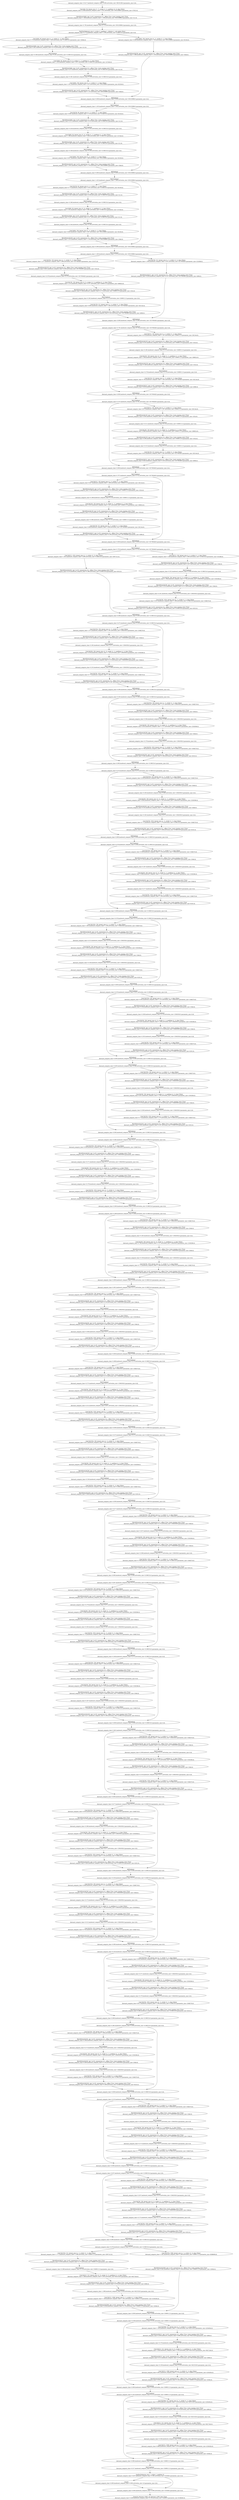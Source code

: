 digraph {
	node313 [label="BatchNorm2d(512, eps=1e-05, momentum=0.1, affine=True, track_running_stats=True)
[forward_compute_time=0.393,backward_compute_time=0.175,activation_size=25690112.0,parameter_size=4096.0]"]
	node312 [label="Conv2d(1024, 512, kernel_size=(1, 1), stride=(1, 1), bias=False)
[forward_compute_time=1.717,backward_compute_time=2.566,activation_size=25690112.0,parameter_size=2097152.0]"]
	node258 [label="Conv2d(256, 1024, kernel_size=(1, 1), stride=(1, 1), bias=False)
[forward_compute_time=0.782,backward_compute_time=1.316,activation_size=51380224.0,parameter_size=1048576.0]"]
	node259 [label="BatchNorm2d(1024, eps=1e-05, momentum=0.1, affine=True, track_running_stats=True)
[forward_compute_time=0.483,backward_compute_time=0.288,activation_size=51380224.0,parameter_size=8192.0]"]
	node317 [label="ReLU(inplace)
[forward_compute_time=1.098,backward_compute_time=0.054,activation_size=6422528.0,parameter_size=0.0]"]
	node316 [label="BatchNorm2d(512, eps=1e-05, momentum=0.1, affine=True, track_running_stats=True)
[forward_compute_time=1.156,backward_compute_time=0.078,activation_size=6422528.0,parameter_size=4096.0]"]
	node315 [label="Conv2d(512, 512, kernel_size=(3, 3), stride=(2, 2), padding=(1, 1), bias=False)
[forward_compute_time=2.586,backward_compute_time=3.263,activation_size=6422528.0,parameter_size=9437184.0]"]
	node314 [label="ReLU(inplace)
[forward_compute_time=0.288,backward_compute_time=0.116,activation_size=25690112.0,parameter_size=0.0]"]
	node252 [label="Conv2d(1024, 256, kernel_size=(1, 1), stride=(1, 1), bias=False)
[forward_compute_time=0.934,backward_compute_time=1.265,activation_size=12845056.0,parameter_size=1048576.0]"]
	node253 [label="BatchNorm2d(256, eps=1e-05, momentum=0.1, affine=True, track_running_stats=True)
[forward_compute_time=0.376,backward_compute_time=0.111,activation_size=12845056.0,parameter_size=2048.0]"]
	node250 [label="Add(inplace)
[forward_compute_time=0.000,backward_compute_time=0.000,activation_size=51380224.0,parameter_size=0.0]"]
	node318 [label="Conv2d(512, 2048, kernel_size=(1, 1), stride=(1, 1), bias=False)
[forward_compute_time=1.140,backward_compute_time=1.341,activation_size=25690112.0,parameter_size=4194304.0]"]
	node256 [label="BatchNorm2d(256, eps=1e-05, momentum=0.1, affine=True, track_running_stats=True)
[forward_compute_time=0.342,backward_compute_time=0.115,activation_size=12845056.0,parameter_size=2048.0]"]
	node257 [label="ReLU(inplace)
[forward_compute_time=0.276,backward_compute_time=0.077,activation_size=12845056.0,parameter_size=0.0]"]
	node254 [label="ReLU(inplace)
[forward_compute_time=0.266,backward_compute_time=0.078,activation_size=12845056.0,parameter_size=0.0]"]
	node255 [label="Conv2d(256, 256, kernel_size=(3, 3), stride=(1, 1), padding=(1, 1), bias=False)
[forward_compute_time=0.796,backward_compute_time=1.124,activation_size=12845056.0,parameter_size=2359296.0]"]
	node268 [label="Conv2d(256, 1024, kernel_size=(1, 1), stride=(1, 1), bias=False)
[forward_compute_time=0.792,backward_compute_time=1.273,activation_size=51380224.0,parameter_size=1048576.0]"]
	node229 [label="BatchNorm2d(1024, eps=1e-05, momentum=0.1, affine=True, track_running_stats=True)
[forward_compute_time=0.492,backward_compute_time=0.286,activation_size=51380224.0,parameter_size=8192.0]"]
	node228 [label="Conv2d(256, 1024, kernel_size=(1, 1), stride=(1, 1), bias=False)
[forward_compute_time=0.773,backward_compute_time=1.283,activation_size=51380224.0,parameter_size=1048576.0]"]
	node227 [label="ReLU(inplace)
[forward_compute_time=0.263,backward_compute_time=0.161,activation_size=12845056.0,parameter_size=0.0]"]
	node226 [label="BatchNorm2d(256, eps=1e-05, momentum=0.1, affine=True, track_running_stats=True)
[forward_compute_time=0.354,backward_compute_time=0.129,activation_size=12845056.0,parameter_size=2048.0]"]
	node225 [label="Conv2d(256, 256, kernel_size=(3, 3), stride=(1, 1), padding=(1, 1), bias=False)
[forward_compute_time=0.846,backward_compute_time=1.180,activation_size=12845056.0,parameter_size=2359296.0]"]
	node224 [label="ReLU(inplace)
[forward_compute_time=0.279,backward_compute_time=0.071,activation_size=12845056.0,parameter_size=0.0]"]
	node223 [label="BatchNorm2d(256, eps=1e-05, momentum=0.1, affine=True, track_running_stats=True)
[forward_compute_time=0.401,backward_compute_time=0.116,activation_size=12845056.0,parameter_size=2048.0]"]
	node311 [label="ReLU(inplace)
[forward_compute_time=0.476,backward_compute_time=0.372,activation_size=51380224.0,parameter_size=0.0]"]
	node221 [label="ReLU(inplace)
[forward_compute_time=0.487,backward_compute_time=0.373,activation_size=51380224.0,parameter_size=0.0]"]
	node220 [label="Add(inplace)
[forward_compute_time=0.000,backward_compute_time=0.000,activation_size=51380224.0,parameter_size=0.0]"]
	node9 [label="Conv2d(64, 64, kernel_size=(3, 3), stride=(1, 1), padding=(1, 1), bias=False)
[forward_compute_time=1.503,backward_compute_time=2.637,activation_size=51380224.0,parameter_size=147456.0]"]
	node8 [label="ReLU(inplace)
[forward_compute_time=0.349,backward_compute_time=0.201,activation_size=51380224.0,parameter_size=0.0]"]
	node310 [label="Add(inplace)
[forward_compute_time=0.000,backward_compute_time=0.000,activation_size=51380224.0,parameter_size=0.0]"]
	node1 [label="Input
[forward_compute_time=10.417,backward_compute_time=0.000,activation_size=38535168.0,parameter_size=0.0]"]
	node3 [label="BatchNorm2d(64, eps=1e-05, momentum=0.1, affine=True, track_running_stats=True)
[forward_compute_time=1.189,backward_compute_time=1.189,activation_size=205520896.0,parameter_size=512.0]"]
	node2 [label="Conv2d(3, 64, kernel_size=(7, 7), stride=(2, 2), padding=(3, 3), bias=False)
[forward_compute_time=6.396,backward_compute_time=2.341,activation_size=205520896.0,parameter_size=37632.0]"]
	node5 [label="MaxPool2d(kernel_size=3, stride=2, padding=1, dilation=1, ceil_mode=False)
[forward_compute_time=0.775,backward_compute_time=1.258,activation_size=51380224.0,parameter_size=0.0]"]
	node4 [label="ReLU(inplace)
[forward_compute_time=0.795,backward_compute_time=0.710,activation_size=205520896.0,parameter_size=0.0]"]
	node7 [label="BatchNorm2d(64, eps=1e-05, momentum=0.1, affine=True, track_running_stats=True)
[forward_compute_time=0.461,backward_compute_time=0.374,activation_size=51380224.0,parameter_size=512.0]"]
	node6 [label="Conv2d(64, 64, kernel_size=(1, 1), stride=(1, 1), bias=False)
[forward_compute_time=0.755,backward_compute_time=1.065,activation_size=51380224.0,parameter_size=16384.0]"]
	node319 [label="BatchNorm2d(2048, eps=1e-05, momentum=0.1, affine=True, track_running_stats=True)
[forward_compute_time=0.438,backward_compute_time=0.176,activation_size=25690112.0,parameter_size=16384.0]"]
	node99 [label="BatchNorm2d(1024, eps=1e-05, momentum=0.1, affine=True, track_running_stats=True)
[forward_compute_time=0.484,backward_compute_time=0.287,activation_size=51380224.0,parameter_size=8192.0]"]
	node98 [label="Conv2d(256, 1024, kernel_size=(1, 1), stride=(1, 1), bias=False)
[forward_compute_time=0.773,backward_compute_time=1.280,activation_size=51380224.0,parameter_size=1048576.0]"]
	node251 [label="ReLU(inplace)
[forward_compute_time=0.477,backward_compute_time=0.375,activation_size=51380224.0,parameter_size=0.0]"]
	node91 [label="ReLU(inplace)
[forward_compute_time=0.475,backward_compute_time=0.359,activation_size=51380224.0,parameter_size=0.0]"]
	node90 [label="Add(inplace)
[forward_compute_time=0.000,backward_compute_time=0.000,activation_size=51380224.0,parameter_size=0.0]"]
	node93 [label="BatchNorm2d(256, eps=1e-05, momentum=0.1, affine=True, track_running_stats=True)
[forward_compute_time=0.322,backward_compute_time=0.160,activation_size=12845056.0,parameter_size=2048.0]"]
	node92 [label="Conv2d(1024, 256, kernel_size=(1, 1), stride=(1, 1), bias=False)
[forward_compute_time=1.072,backward_compute_time=1.201,activation_size=12845056.0,parameter_size=1048576.0]"]
	node95 [label="Conv2d(256, 256, kernel_size=(3, 3), stride=(1, 1), padding=(1, 1), bias=False)
[forward_compute_time=0.918,backward_compute_time=1.128,activation_size=12845056.0,parameter_size=2359296.0]"]
	node94 [label="ReLU(inplace)
[forward_compute_time=0.265,backward_compute_time=0.071,activation_size=12845056.0,parameter_size=0.0]"]
	node97 [label="ReLU(inplace)
[forward_compute_time=0.255,backward_compute_time=0.068,activation_size=12845056.0,parameter_size=0.0]"]
	node96 [label="BatchNorm2d(256, eps=1e-05, momentum=0.1, affine=True, track_running_stats=True)
[forward_compute_time=0.319,backward_compute_time=0.113,activation_size=12845056.0,parameter_size=2048.0]"]
	node139 [label="BatchNorm2d(1024, eps=1e-05, momentum=0.1, affine=True, track_running_stats=True)
[forward_compute_time=0.475,backward_compute_time=0.289,activation_size=51380224.0,parameter_size=8192.0]"]
	node138 [label="Conv2d(256, 1024, kernel_size=(1, 1), stride=(1, 1), bias=False)
[forward_compute_time=0.770,backward_compute_time=1.310,activation_size=51380224.0,parameter_size=1048576.0]"]
	node133 [label="BatchNorm2d(256, eps=1e-05, momentum=0.1, affine=True, track_running_stats=True)
[forward_compute_time=0.375,backward_compute_time=0.174,activation_size=12845056.0,parameter_size=2048.0]"]
	node132 [label="Conv2d(1024, 256, kernel_size=(1, 1), stride=(1, 1), bias=False)
[forward_compute_time=1.002,backward_compute_time=1.204,activation_size=12845056.0,parameter_size=1048576.0]"]
	node131 [label="ReLU(inplace)
[forward_compute_time=0.478,backward_compute_time=0.374,activation_size=51380224.0,parameter_size=0.0]"]
	node130 [label="Add(inplace)
[forward_compute_time=0.000,backward_compute_time=0.000,activation_size=51380224.0,parameter_size=0.0]"]
	node137 [label="ReLU(inplace)
[forward_compute_time=0.256,backward_compute_time=0.072,activation_size=12845056.0,parameter_size=0.0]"]
	node136 [label="BatchNorm2d(256, eps=1e-05, momentum=0.1, affine=True, track_running_stats=True)
[forward_compute_time=0.321,backward_compute_time=0.121,activation_size=12845056.0,parameter_size=2048.0]"]
	node135 [label="Conv2d(256, 256, kernel_size=(3, 3), stride=(1, 1), padding=(1, 1), bias=False)
[forward_compute_time=0.835,backward_compute_time=1.134,activation_size=12845056.0,parameter_size=2359296.0]"]
	node134 [label="ReLU(inplace)
[forward_compute_time=0.315,backward_compute_time=0.076,activation_size=12845056.0,parameter_size=0.0]"]
	node263 [label="BatchNorm2d(256, eps=1e-05, momentum=0.1, affine=True, track_running_stats=True)
[forward_compute_time=0.344,backward_compute_time=0.175,activation_size=12845056.0,parameter_size=2048.0]"]
	node262 [label="Conv2d(1024, 256, kernel_size=(1, 1), stride=(1, 1), bias=False)
[forward_compute_time=0.949,backward_compute_time=1.217,activation_size=12845056.0,parameter_size=1048576.0]"]
	node188 [label="Conv2d(256, 1024, kernel_size=(1, 1), stride=(1, 1), bias=False)
[forward_compute_time=0.804,backward_compute_time=1.274,activation_size=51380224.0,parameter_size=1048576.0]"]
	node260 [label="Add(inplace)
[forward_compute_time=0.000,backward_compute_time=0.000,activation_size=51380224.0,parameter_size=0.0]"]
	node267 [label="ReLU(inplace)
[forward_compute_time=0.312,backward_compute_time=0.072,activation_size=12845056.0,parameter_size=0.0]"]
	node266 [label="BatchNorm2d(256, eps=1e-05, momentum=0.1, affine=True, track_running_stats=True)
[forward_compute_time=0.335,backward_compute_time=0.127,activation_size=12845056.0,parameter_size=2048.0]"]
	node265 [label="Conv2d(256, 256, kernel_size=(3, 3), stride=(1, 1), padding=(1, 1), bias=False)
[forward_compute_time=0.801,backward_compute_time=1.136,activation_size=12845056.0,parameter_size=2359296.0]"]
	node264 [label="ReLU(inplace)
[forward_compute_time=0.275,backward_compute_time=0.118,activation_size=12845056.0,parameter_size=0.0]"]
	node182 [label="Conv2d(1024, 256, kernel_size=(1, 1), stride=(1, 1), bias=False)
[forward_compute_time=0.982,backward_compute_time=1.206,activation_size=12845056.0,parameter_size=1048576.0]"]
	node183 [label="BatchNorm2d(256, eps=1e-05, momentum=0.1, affine=True, track_running_stats=True)
[forward_compute_time=0.389,backward_compute_time=0.120,activation_size=12845056.0,parameter_size=2048.0]"]
	node180 [label="Add(inplace)
[forward_compute_time=0.000,backward_compute_time=0.000,activation_size=51380224.0,parameter_size=0.0]"]
	node181 [label="ReLU(inplace)
[forward_compute_time=0.491,backward_compute_time=0.371,activation_size=51380224.0,parameter_size=0.0]"]
	node186 [label="BatchNorm2d(256, eps=1e-05, momentum=0.1, affine=True, track_running_stats=True)
[forward_compute_time=0.368,backward_compute_time=0.166,activation_size=12845056.0,parameter_size=2048.0]"]
	node187 [label="ReLU(inplace)
[forward_compute_time=0.266,backward_compute_time=0.071,activation_size=12845056.0,parameter_size=0.0]"]
	node184 [label="ReLU(inplace)
[forward_compute_time=0.266,backward_compute_time=0.074,activation_size=12845056.0,parameter_size=0.0]"]
	node185 [label="Conv2d(256, 256, kernel_size=(3, 3), stride=(1, 1), padding=(1, 1), bias=False)
[forward_compute_time=0.813,backward_compute_time=1.130,activation_size=12845056.0,parameter_size=2359296.0]"]
	node344 [label="AvgPool2d(kernel_size=7, stride=1, padding=0)
[forward_compute_time=0.407,backward_compute_time=0.383,activation_size=524288.0,parameter_size=0.0]"]
	node345 [label="Size(0)
[forward_compute_time=0.000,backward_compute_time=0.000,activation_size=4.0,parameter_size=0.0]"]
	node346 [label="View(-1)
[forward_compute_time=0.000,backward_compute_time=0.000,activation_size=524288.0,parameter_size=0.0]"]
	node347 [label="Linear(in_features=2048, out_features=1000, bias=True)
[forward_compute_time=0.406,backward_compute_time=0.126,activation_size=256000.0,parameter_size=8196000.0]"]
	node340 [label="Conv2d(512, 2048, kernel_size=(1, 1), stride=(1, 1), bias=False)
[forward_compute_time=0.888,backward_compute_time=1.670,activation_size=25690112.0,parameter_size=4194304.0]"]
	node341 [label="BatchNorm2d(2048, eps=1e-05, momentum=0.1, affine=True, track_running_stats=True)
[forward_compute_time=0.362,backward_compute_time=0.177,activation_size=25690112.0,parameter_size=16384.0]"]
	node342 [label="Add(inplace)
[forward_compute_time=0.000,backward_compute_time=0.000,activation_size=25690112.0,parameter_size=0.0]"]
	node343 [label="ReLU(inplace)
[forward_compute_time=0.317,backward_compute_time=0.122,activation_size=25690112.0,parameter_size=0.0]"]
	node59 [label="ReLU(inplace)
[forward_compute_time=0.797,backward_compute_time=0.781,activation_size=102760448.0,parameter_size=0.0]"]
	node58 [label="Add(inplace)
[forward_compute_time=0.000,backward_compute_time=0.000,activation_size=102760448.0,parameter_size=0.0]"]
	node55 [label="ReLU(inplace)
[forward_compute_time=0.278,backward_compute_time=0.114,activation_size=25690112.0,parameter_size=0.0]"]
	node54 [label="BatchNorm2d(128, eps=1e-05, momentum=0.1, affine=True, track_running_stats=True)
[forward_compute_time=0.349,backward_compute_time=0.175,activation_size=25690112.0,parameter_size=1024.0]"]
	node57 [label="BatchNorm2d(512, eps=1e-05, momentum=0.1, affine=True, track_running_stats=True)
[forward_compute_time=0.629,backward_compute_time=0.542,activation_size=102760448.0,parameter_size=4096.0]"]
	node56 [label="Conv2d(128, 512, kernel_size=(1, 1), stride=(1, 1), bias=False)
[forward_compute_time=0.783,backward_compute_time=1.442,activation_size=102760448.0,parameter_size=262144.0]"]
	node51 [label="BatchNorm2d(128, eps=1e-05, momentum=0.1, affine=True, track_running_stats=True)
[forward_compute_time=0.352,backward_compute_time=0.176,activation_size=25690112.0,parameter_size=1024.0]"]
	node50 [label="Conv2d(512, 128, kernel_size=(1, 1), stride=(1, 1), bias=False)
[forward_compute_time=0.978,backward_compute_time=1.297,activation_size=25690112.0,parameter_size=262144.0]"]
	node53 [label="Conv2d(128, 128, kernel_size=(3, 3), stride=(1, 1), padding=(1, 1), bias=False)
[forward_compute_time=1.004,backward_compute_time=1.189,activation_size=25690112.0,parameter_size=589824.0]"]
	node52 [label="ReLU(inplace)
[forward_compute_time=0.282,backward_compute_time=0.115,activation_size=25690112.0,parameter_size=0.0]"]
	node281 [label="ReLU(inplace)
[forward_compute_time=0.485,backward_compute_time=0.399,activation_size=51380224.0,parameter_size=0.0]"]
	node280 [label="Add(inplace)
[forward_compute_time=0.000,backward_compute_time=0.000,activation_size=51380224.0,parameter_size=0.0]"]
	node289 [label="BatchNorm2d(1024, eps=1e-05, momentum=0.1, affine=True, track_running_stats=True)
[forward_compute_time=0.483,backward_compute_time=0.309,activation_size=51380224.0,parameter_size=8192.0]"]
	node288 [label="Conv2d(256, 1024, kernel_size=(1, 1), stride=(1, 1), bias=False)
[forward_compute_time=0.780,backward_compute_time=1.309,activation_size=51380224.0,parameter_size=1048576.0]"]
	node164 [label="ReLU(inplace)
[forward_compute_time=0.271,backward_compute_time=0.117,activation_size=12845056.0,parameter_size=0.0]"]
	node165 [label="Conv2d(256, 256, kernel_size=(3, 3), stride=(1, 1), padding=(1, 1), bias=False)
[forward_compute_time=0.796,backward_compute_time=1.126,activation_size=12845056.0,parameter_size=2359296.0]"]
	node166 [label="BatchNorm2d(256, eps=1e-05, momentum=0.1, affine=True, track_running_stats=True)
[forward_compute_time=0.395,backward_compute_time=0.125,activation_size=12845056.0,parameter_size=2048.0]"]
	node167 [label="ReLU(inplace)
[forward_compute_time=0.278,backward_compute_time=0.071,activation_size=12845056.0,parameter_size=0.0]"]
	node160 [label="Add(inplace)
[forward_compute_time=0.000,backward_compute_time=0.000,activation_size=51380224.0,parameter_size=0.0]"]
	node161 [label="ReLU(inplace)
[forward_compute_time=0.484,backward_compute_time=0.417,activation_size=51380224.0,parameter_size=0.0]"]
	node162 [label="Conv2d(1024, 256, kernel_size=(1, 1), stride=(1, 1), bias=False)
[forward_compute_time=0.938,backward_compute_time=1.205,activation_size=12845056.0,parameter_size=1048576.0]"]
	node163 [label="BatchNorm2d(256, eps=1e-05, momentum=0.1, affine=True, track_running_stats=True)
[forward_compute_time=0.330,backward_compute_time=0.118,activation_size=12845056.0,parameter_size=2048.0]"]
	node168 [label="Conv2d(256, 1024, kernel_size=(1, 1), stride=(1, 1), bias=False)
[forward_compute_time=0.796,backward_compute_time=1.327,activation_size=51380224.0,parameter_size=1048576.0]"]
	node169 [label="BatchNorm2d(1024, eps=1e-05, momentum=0.1, affine=True, track_running_stats=True)
[forward_compute_time=0.496,backward_compute_time=0.295,activation_size=51380224.0,parameter_size=8192.0]"]
	node300 [label="Add(inplace)
[forward_compute_time=0.000,backward_compute_time=0.000,activation_size=51380224.0,parameter_size=0.0]"]
	node301 [label="ReLU(inplace)
[forward_compute_time=0.507,backward_compute_time=0.373,activation_size=51380224.0,parameter_size=0.0]"]
	node302 [label="Conv2d(1024, 256, kernel_size=(1, 1), stride=(1, 1), bias=False)
[forward_compute_time=0.964,backward_compute_time=1.380,activation_size=12845056.0,parameter_size=1048576.0]"]
	node303 [label="BatchNorm2d(256, eps=1e-05, momentum=0.1, affine=True, track_running_stats=True)
[forward_compute_time=0.392,backward_compute_time=0.112,activation_size=12845056.0,parameter_size=2048.0]"]
	node304 [label="ReLU(inplace)
[forward_compute_time=0.267,backward_compute_time=0.070,activation_size=12845056.0,parameter_size=0.0]"]
	node305 [label="Conv2d(256, 256, kernel_size=(3, 3), stride=(1, 1), padding=(1, 1), bias=False)
[forward_compute_time=1.789,backward_compute_time=1.407,activation_size=12845056.0,parameter_size=2359296.0]"]
	node306 [label="BatchNorm2d(256, eps=1e-05, momentum=0.1, affine=True, track_running_stats=True)
[forward_compute_time=0.321,backward_compute_time=0.118,activation_size=12845056.0,parameter_size=2048.0]"]
	node307 [label="ReLU(inplace)
[forward_compute_time=0.275,backward_compute_time=0.117,activation_size=12845056.0,parameter_size=0.0]"]
	node308 [label="Conv2d(256, 1024, kernel_size=(1, 1), stride=(1, 1), bias=False)
[forward_compute_time=1.831,backward_compute_time=1.500,activation_size=51380224.0,parameter_size=1048576.0]"]
	node309 [label="BatchNorm2d(1024, eps=1e-05, momentum=0.1, affine=True, track_running_stats=True)
[forward_compute_time=0.477,backward_compute_time=0.288,activation_size=51380224.0,parameter_size=8192.0]"]
	node212 [label="Conv2d(1024, 256, kernel_size=(1, 1), stride=(1, 1), bias=False)
[forward_compute_time=0.928,backward_compute_time=1.208,activation_size=12845056.0,parameter_size=1048576.0]"]
	node198 [label="Conv2d(256, 1024, kernel_size=(1, 1), stride=(1, 1), bias=False)
[forward_compute_time=0.776,backward_compute_time=1.275,activation_size=51380224.0,parameter_size=1048576.0]"]
	node11 [label="ReLU(inplace)
[forward_compute_time=0.381,backward_compute_time=0.199,activation_size=51380224.0,parameter_size=0.0]"]
	node10 [label="BatchNorm2d(64, eps=1e-05, momentum=0.1, affine=True, track_running_stats=True)
[forward_compute_time=0.473,backward_compute_time=0.316,activation_size=51380224.0,parameter_size=512.0]"]
	node13 [label="BatchNorm2d(256, eps=1e-05, momentum=0.1, affine=True, track_running_stats=True)
[forward_compute_time=1.022,backward_compute_time=1.122,activation_size=205520896.0,parameter_size=2048.0]"]
	node12 [label="Conv2d(64, 256, kernel_size=(1, 1), stride=(1, 1), bias=False)
[forward_compute_time=1.051,backward_compute_time=1.672,activation_size=205520896.0,parameter_size=65536.0]"]
	node15 [label="BatchNorm2d(256, eps=1e-05, momentum=0.1, affine=True, track_running_stats=True)
[forward_compute_time=1.096,backward_compute_time=1.130,activation_size=205520896.0,parameter_size=2048.0]"]
	node14 [label="Conv2d(64, 256, kernel_size=(1, 1), stride=(1, 1), bias=False)
[forward_compute_time=0.900,backward_compute_time=1.703,activation_size=205520896.0,parameter_size=65536.0]"]
	node17 [label="ReLU(inplace)
[forward_compute_time=1.433,backward_compute_time=1.443,activation_size=205520896.0,parameter_size=0.0]"]
	node16 [label="Add(inplace)
[forward_compute_time=0.000,backward_compute_time=0.000,activation_size=205520896.0,parameter_size=0.0]"]
	node19 [label="BatchNorm2d(64, eps=1e-05, momentum=0.1, affine=True, track_running_stats=True)
[forward_compute_time=0.521,backward_compute_time=0.315,activation_size=51380224.0,parameter_size=512.0]"]
	node18 [label="Conv2d(256, 64, kernel_size=(1, 1), stride=(1, 1), bias=False)
[forward_compute_time=0.981,backward_compute_time=2.119,activation_size=51380224.0,parameter_size=65536.0]"]
	node222 [label="Conv2d(1024, 256, kernel_size=(1, 1), stride=(1, 1), bias=False)
[forward_compute_time=0.941,backward_compute_time=1.207,activation_size=12845056.0,parameter_size=1048576.0]"]
	node238 [label="Conv2d(256, 1024, kernel_size=(1, 1), stride=(1, 1), bias=False)
[forward_compute_time=0.778,backward_compute_time=1.271,activation_size=51380224.0,parameter_size=1048576.0]"]
	node239 [label="BatchNorm2d(1024, eps=1e-05, momentum=0.1, affine=True, track_running_stats=True)
[forward_compute_time=0.477,backward_compute_time=0.284,activation_size=51380224.0,parameter_size=8192.0]"]
	node234 [label="ReLU(inplace)
[forward_compute_time=0.294,backward_compute_time=0.068,activation_size=12845056.0,parameter_size=0.0]"]
	node235 [label="Conv2d(256, 256, kernel_size=(3, 3), stride=(1, 1), padding=(1, 1), bias=False)
[forward_compute_time=0.854,backward_compute_time=1.125,activation_size=12845056.0,parameter_size=2359296.0]"]
	node236 [label="BatchNorm2d(256, eps=1e-05, momentum=0.1, affine=True, track_running_stats=True)
[forward_compute_time=0.325,backward_compute_time=0.208,activation_size=12845056.0,parameter_size=2048.0]"]
	node237 [label="ReLU(inplace)
[forward_compute_time=0.267,backward_compute_time=0.068,activation_size=12845056.0,parameter_size=0.0]"]
	node230 [label="Add(inplace)
[forward_compute_time=0.000,backward_compute_time=0.000,activation_size=51380224.0,parameter_size=0.0]"]
	node231 [label="ReLU(inplace)
[forward_compute_time=0.548,backward_compute_time=0.373,activation_size=51380224.0,parameter_size=0.0]"]
	node232 [label="Conv2d(1024, 256, kernel_size=(1, 1), stride=(1, 1), bias=False)
[forward_compute_time=0.969,backward_compute_time=1.198,activation_size=12845056.0,parameter_size=1048576.0]"]
	node233 [label="BatchNorm2d(256, eps=1e-05, momentum=0.1, affine=True, track_running_stats=True)
[forward_compute_time=0.361,backward_compute_time=0.111,activation_size=12845056.0,parameter_size=2048.0]"]
	node193 [label="BatchNorm2d(256, eps=1e-05, momentum=0.1, affine=True, track_running_stats=True)
[forward_compute_time=0.402,backward_compute_time=0.112,activation_size=12845056.0,parameter_size=2048.0]"]
	node192 [label="Conv2d(1024, 256, kernel_size=(1, 1), stride=(1, 1), bias=False)
[forward_compute_time=0.968,backward_compute_time=1.213,activation_size=12845056.0,parameter_size=1048576.0]"]
	node128 [label="Conv2d(256, 1024, kernel_size=(1, 1), stride=(1, 1), bias=False)
[forward_compute_time=0.814,backward_compute_time=1.330,activation_size=51380224.0,parameter_size=1048576.0]"]
	node129 [label="BatchNorm2d(1024, eps=1e-05, momentum=0.1, affine=True, track_running_stats=True)
[forward_compute_time=0.479,backward_compute_time=0.313,activation_size=51380224.0,parameter_size=8192.0]"]
	node283 [label="BatchNorm2d(256, eps=1e-05, momentum=0.1, affine=True, track_running_stats=True)
[forward_compute_time=0.346,backward_compute_time=0.114,activation_size=12845056.0,parameter_size=2048.0]"]
	node282 [label="Conv2d(1024, 256, kernel_size=(1, 1), stride=(1, 1), bias=False)
[forward_compute_time=0.947,backward_compute_time=1.208,activation_size=12845056.0,parameter_size=1048576.0]"]
	node285 [label="Conv2d(256, 256, kernel_size=(3, 3), stride=(1, 1), padding=(1, 1), bias=False)
[forward_compute_time=0.823,backward_compute_time=1.168,activation_size=12845056.0,parameter_size=2359296.0]"]
	node284 [label="ReLU(inplace)
[forward_compute_time=0.273,backward_compute_time=0.073,activation_size=12845056.0,parameter_size=0.0]"]
	node287 [label="ReLU(inplace)
[forward_compute_time=0.265,backward_compute_time=0.074,activation_size=12845056.0,parameter_size=0.0]"]
	node286 [label="BatchNorm2d(256, eps=1e-05, momentum=0.1, affine=True, track_running_stats=True)
[forward_compute_time=0.409,backward_compute_time=0.118,activation_size=12845056.0,parameter_size=2048.0]"]
	node120 [label="Add(inplace)
[forward_compute_time=0.000,backward_compute_time=0.000,activation_size=51380224.0,parameter_size=0.0]"]
	node121 [label="ReLU(inplace)
[forward_compute_time=0.478,backward_compute_time=0.368,activation_size=51380224.0,parameter_size=0.0]"]
	node122 [label="Conv2d(1024, 256, kernel_size=(1, 1), stride=(1, 1), bias=False)
[forward_compute_time=0.938,backward_compute_time=1.218,activation_size=12845056.0,parameter_size=1048576.0]"]
	node123 [label="BatchNorm2d(256, eps=1e-05, momentum=0.1, affine=True, track_running_stats=True)
[forward_compute_time=0.334,backward_compute_time=0.116,activation_size=12845056.0,parameter_size=2048.0]"]
	node124 [label="ReLU(inplace)
[forward_compute_time=0.267,backward_compute_time=0.069,activation_size=12845056.0,parameter_size=0.0]"]
	node125 [label="Conv2d(256, 256, kernel_size=(3, 3), stride=(1, 1), padding=(1, 1), bias=False)
[forward_compute_time=0.808,backward_compute_time=1.132,activation_size=12845056.0,parameter_size=2359296.0]"]
	node126 [label="BatchNorm2d(256, eps=1e-05, momentum=0.1, affine=True, track_running_stats=True)
[forward_compute_time=0.323,backward_compute_time=0.125,activation_size=12845056.0,parameter_size=2048.0]"]
	node127 [label="ReLU(inplace)
[forward_compute_time=0.277,backward_compute_time=0.078,activation_size=12845056.0,parameter_size=0.0]"]
	node270 [label="Add(inplace)
[forward_compute_time=0.000,backward_compute_time=0.000,activation_size=51380224.0,parameter_size=0.0]"]
	node271 [label="ReLU(inplace)
[forward_compute_time=0.534,backward_compute_time=0.371,activation_size=51380224.0,parameter_size=0.0]"]
	node272 [label="Conv2d(1024, 256, kernel_size=(1, 1), stride=(1, 1), bias=False)
[forward_compute_time=0.945,backward_compute_time=1.248,activation_size=12845056.0,parameter_size=1048576.0]"]
	node273 [label="BatchNorm2d(256, eps=1e-05, momentum=0.1, affine=True, track_running_stats=True)
[forward_compute_time=0.443,backward_compute_time=0.118,activation_size=12845056.0,parameter_size=2048.0]"]
	node274 [label="ReLU(inplace)
[forward_compute_time=0.371,backward_compute_time=0.075,activation_size=12845056.0,parameter_size=0.0]"]
	node275 [label="Conv2d(256, 256, kernel_size=(3, 3), stride=(1, 1), padding=(1, 1), bias=False)
[forward_compute_time=0.819,backward_compute_time=1.130,activation_size=12845056.0,parameter_size=2359296.0]"]
	node276 [label="BatchNorm2d(256, eps=1e-05, momentum=0.1, affine=True, track_running_stats=True)
[forward_compute_time=0.352,backward_compute_time=0.120,activation_size=12845056.0,parameter_size=2048.0]"]
	node277 [label="ReLU(inplace)
[forward_compute_time=0.270,backward_compute_time=0.074,activation_size=12845056.0,parameter_size=0.0]"]
	node278 [label="Conv2d(256, 1024, kernel_size=(1, 1), stride=(1, 1), bias=False)
[forward_compute_time=0.827,backward_compute_time=1.283,activation_size=51380224.0,parameter_size=1048576.0]"]
	node279 [label="BatchNorm2d(1024, eps=1e-05, momentum=0.1, affine=True, track_running_stats=True)
[forward_compute_time=0.486,backward_compute_time=0.289,activation_size=51380224.0,parameter_size=8192.0]"]
	node68 [label="Add(inplace)
[forward_compute_time=0.000,backward_compute_time=0.000,activation_size=102760448.0,parameter_size=0.0]"]
	node69 [label="ReLU(inplace)
[forward_compute_time=0.797,backward_compute_time=0.742,activation_size=102760448.0,parameter_size=0.0]"]
	node60 [label="Conv2d(512, 128, kernel_size=(1, 1), stride=(1, 1), bias=False)
[forward_compute_time=0.873,backward_compute_time=1.297,activation_size=25690112.0,parameter_size=262144.0]"]
	node61 [label="BatchNorm2d(128, eps=1e-05, momentum=0.1, affine=True, track_running_stats=True)
[forward_compute_time=0.365,backward_compute_time=0.178,activation_size=25690112.0,parameter_size=1024.0]"]
	node62 [label="ReLU(inplace)
[forward_compute_time=0.311,backward_compute_time=0.116,activation_size=25690112.0,parameter_size=0.0]"]
	node63 [label="Conv2d(128, 128, kernel_size=(3, 3), stride=(1, 1), padding=(1, 1), bias=False)
[forward_compute_time=0.889,backward_compute_time=1.188,activation_size=25690112.0,parameter_size=589824.0]"]
	node64 [label="BatchNorm2d(128, eps=1e-05, momentum=0.1, affine=True, track_running_stats=True)
[forward_compute_time=0.394,backward_compute_time=0.179,activation_size=25690112.0,parameter_size=1024.0]"]
	node65 [label="ReLU(inplace)
[forward_compute_time=0.313,backward_compute_time=0.115,activation_size=25690112.0,parameter_size=0.0]"]
	node66 [label="Conv2d(128, 512, kernel_size=(1, 1), stride=(1, 1), bias=False)
[forward_compute_time=0.825,backward_compute_time=1.441,activation_size=102760448.0,parameter_size=262144.0]"]
	node67 [label="BatchNorm2d(512, eps=1e-05, momentum=0.1, affine=True, track_running_stats=True)
[forward_compute_time=0.643,backward_compute_time=0.545,activation_size=102760448.0,parameter_size=4096.0]"]
	node151 [label="ReLU(inplace)
[forward_compute_time=0.493,backward_compute_time=0.364,activation_size=51380224.0,parameter_size=0.0]"]
	node150 [label="Add(inplace)
[forward_compute_time=0.000,backward_compute_time=0.000,activation_size=51380224.0,parameter_size=0.0]"]
	node153 [label="BatchNorm2d(256, eps=1e-05, momentum=0.1, affine=True, track_running_stats=True)
[forward_compute_time=0.326,backward_compute_time=0.124,activation_size=12845056.0,parameter_size=2048.0]"]
	node152 [label="Conv2d(1024, 256, kernel_size=(1, 1), stride=(1, 1), bias=False)
[forward_compute_time=0.974,backward_compute_time=1.203,activation_size=12845056.0,parameter_size=1048576.0]"]
	node155 [label="Conv2d(256, 256, kernel_size=(3, 3), stride=(1, 1), padding=(1, 1), bias=False)
[forward_compute_time=0.812,backward_compute_time=1.136,activation_size=12845056.0,parameter_size=2359296.0]"]
	node154 [label="ReLU(inplace)
[forward_compute_time=0.265,backward_compute_time=0.070,activation_size=12845056.0,parameter_size=0.0]"]
	node157 [label="ReLU(inplace)
[forward_compute_time=0.260,backward_compute_time=0.073,activation_size=12845056.0,parameter_size=0.0]"]
	node156 [label="BatchNorm2d(256, eps=1e-05, momentum=0.1, affine=True, track_running_stats=True)
[forward_compute_time=0.318,backward_compute_time=0.120,activation_size=12845056.0,parameter_size=2048.0]"]
	node159 [label="BatchNorm2d(1024, eps=1e-05, momentum=0.1, affine=True, track_running_stats=True)
[forward_compute_time=0.482,backward_compute_time=0.287,activation_size=51380224.0,parameter_size=8192.0]"]
	node158 [label="Conv2d(256, 1024, kernel_size=(1, 1), stride=(1, 1), bias=False)
[forward_compute_time=0.774,backward_compute_time=1.273,activation_size=51380224.0,parameter_size=1048576.0]"]
	node339 [label="ReLU(inplace)
[forward_compute_time=0.264,backward_compute_time=0.051,activation_size=6422528.0,parameter_size=0.0]"]
	node338 [label="BatchNorm2d(512, eps=1e-05, momentum=0.1, affine=True, track_running_stats=True)
[forward_compute_time=0.310,backward_compute_time=0.080,activation_size=6422528.0,parameter_size=4096.0]"]
	node335 [label="BatchNorm2d(512, eps=1e-05, momentum=0.1, affine=True, track_running_stats=True)
[forward_compute_time=0.313,backward_compute_time=0.079,activation_size=6422528.0,parameter_size=4096.0]"]
	node334 [label="Conv2d(2048, 512, kernel_size=(1, 1), stride=(1, 1), bias=False)
[forward_compute_time=0.839,backward_compute_time=2.618,activation_size=6422528.0,parameter_size=4194304.0]"]
	node337 [label="Conv2d(512, 512, kernel_size=(3, 3), stride=(1, 1), padding=(1, 1), bias=False)
[forward_compute_time=0.810,backward_compute_time=2.782,activation_size=6422528.0,parameter_size=9437184.0]"]
	node336 [label="ReLU(inplace)
[forward_compute_time=0.264,backward_compute_time=0.049,activation_size=6422528.0,parameter_size=0.0]"]
	node331 [label="BatchNorm2d(2048, eps=1e-05, momentum=0.1, affine=True, track_running_stats=True)
[forward_compute_time=0.381,backward_compute_time=0.164,activation_size=25690112.0,parameter_size=16384.0]"]
	node330 [label="Conv2d(512, 2048, kernel_size=(1, 1), stride=(1, 1), bias=False)
[forward_compute_time=0.891,backward_compute_time=1.270,activation_size=25690112.0,parameter_size=4194304.0]"]
	node333 [label="ReLU(inplace)
[forward_compute_time=0.342,backward_compute_time=0.213,activation_size=25690112.0,parameter_size=0.0]"]
	node332 [label="Add(inplace)
[forward_compute_time=0.000,backward_compute_time=0.000,activation_size=25690112.0,parameter_size=0.0]"]
	node28 [label="Conv2d(256, 64, kernel_size=(1, 1), stride=(1, 1), bias=False)
[forward_compute_time=0.772,backward_compute_time=2.431,activation_size=51380224.0,parameter_size=65536.0]"]
	node29 [label="BatchNorm2d(64, eps=1e-05, momentum=0.1, affine=True, track_running_stats=True)
[forward_compute_time=0.441,backward_compute_time=0.326,activation_size=51380224.0,parameter_size=512.0]"]
	node24 [label="Conv2d(64, 256, kernel_size=(1, 1), stride=(1, 1), bias=False)
[forward_compute_time=0.857,backward_compute_time=1.680,activation_size=205520896.0,parameter_size=65536.0]"]
	node25 [label="BatchNorm2d(256, eps=1e-05, momentum=0.1, affine=True, track_running_stats=True)
[forward_compute_time=1.001,backward_compute_time=1.119,activation_size=205520896.0,parameter_size=2048.0]"]
	node26 [label="Add(inplace)
[forward_compute_time=0.000,backward_compute_time=0.000,activation_size=205520896.0,parameter_size=0.0]"]
	node27 [label="ReLU(inplace)
[forward_compute_time=1.423,backward_compute_time=1.469,activation_size=205520896.0,parameter_size=0.0]"]
	node20 [label="ReLU(inplace)
[forward_compute_time=0.428,backward_compute_time=0.202,activation_size=51380224.0,parameter_size=0.0]"]
	node21 [label="Conv2d(64, 64, kernel_size=(3, 3), stride=(1, 1), padding=(1, 1), bias=False)
[forward_compute_time=1.360,backward_compute_time=2.640,activation_size=51380224.0,parameter_size=147456.0]"]
	node22 [label="BatchNorm2d(64, eps=1e-05, momentum=0.1, affine=True, track_running_stats=True)
[forward_compute_time=0.483,backward_compute_time=0.317,activation_size=51380224.0,parameter_size=512.0]"]
	node23 [label="ReLU(inplace)
[forward_compute_time=0.349,backward_compute_time=0.200,activation_size=51380224.0,parameter_size=0.0]"]
	node209 [label="BatchNorm2d(1024, eps=1e-05, momentum=0.1, affine=True, track_running_stats=True)
[forward_compute_time=0.469,backward_compute_time=0.295,activation_size=51380224.0,parameter_size=8192.0]"]
	node208 [label="Conv2d(256, 1024, kernel_size=(1, 1), stride=(1, 1), bias=False)
[forward_compute_time=0.765,backward_compute_time=1.288,activation_size=51380224.0,parameter_size=1048576.0]"]
	node201 [label="ReLU(inplace)
[forward_compute_time=0.475,backward_compute_time=0.372,activation_size=51380224.0,parameter_size=0.0]"]
	node200 [label="Add(inplace)
[forward_compute_time=0.000,backward_compute_time=0.000,activation_size=51380224.0,parameter_size=0.0]"]
	node203 [label="BatchNorm2d(256, eps=1e-05, momentum=0.1, affine=True, track_running_stats=True)
[forward_compute_time=0.331,backward_compute_time=0.112,activation_size=12845056.0,parameter_size=2048.0]"]
	node202 [label="Conv2d(1024, 256, kernel_size=(1, 1), stride=(1, 1), bias=False)
[forward_compute_time=0.937,backward_compute_time=1.201,activation_size=12845056.0,parameter_size=1048576.0]"]
	node205 [label="Conv2d(256, 256, kernel_size=(3, 3), stride=(1, 1), padding=(1, 1), bias=False)
[forward_compute_time=0.800,backward_compute_time=1.133,activation_size=12845056.0,parameter_size=2359296.0]"]
	node204 [label="ReLU(inplace)
[forward_compute_time=0.260,backward_compute_time=0.121,activation_size=12845056.0,parameter_size=0.0]"]
	node207 [label="ReLU(inplace)
[forward_compute_time=0.256,backward_compute_time=0.070,activation_size=12845056.0,parameter_size=0.0]"]
	node206 [label="BatchNorm2d(256, eps=1e-05, momentum=0.1, affine=True, track_running_stats=True)
[forward_compute_time=0.318,backward_compute_time=0.175,activation_size=12845056.0,parameter_size=2048.0]"]
	node115 [label="Conv2d(256, 256, kernel_size=(3, 3), stride=(1, 1), padding=(1, 1), bias=False)
[forward_compute_time=0.804,backward_compute_time=1.142,activation_size=12845056.0,parameter_size=2359296.0]"]
	node114 [label="ReLU(inplace)
[forward_compute_time=0.263,backward_compute_time=0.083,activation_size=12845056.0,parameter_size=0.0]"]
	node117 [label="ReLU(inplace)
[forward_compute_time=0.262,backward_compute_time=0.072,activation_size=12845056.0,parameter_size=0.0]"]
	node116 [label="BatchNorm2d(256, eps=1e-05, momentum=0.1, affine=True, track_running_stats=True)
[forward_compute_time=0.325,backward_compute_time=0.138,activation_size=12845056.0,parameter_size=2048.0]"]
	node111 [label="ReLU(inplace)
[forward_compute_time=0.474,backward_compute_time=0.375,activation_size=51380224.0,parameter_size=0.0]"]
	node110 [label="Add(inplace)
[forward_compute_time=0.000,backward_compute_time=0.000,activation_size=51380224.0,parameter_size=0.0]"]
	node113 [label="BatchNorm2d(256, eps=1e-05, momentum=0.1, affine=True, track_running_stats=True)
[forward_compute_time=0.331,backward_compute_time=0.134,activation_size=12845056.0,parameter_size=2048.0]"]
	node112 [label="Conv2d(1024, 256, kernel_size=(1, 1), stride=(1, 1), bias=False)
[forward_compute_time=0.939,backward_compute_time=1.218,activation_size=12845056.0,parameter_size=1048576.0]"]
	node119 [label="BatchNorm2d(1024, eps=1e-05, momentum=0.1, affine=True, track_running_stats=True)
[forward_compute_time=0.484,backward_compute_time=0.288,activation_size=51380224.0,parameter_size=8192.0]"]
	node118 [label="Conv2d(256, 1024, kernel_size=(1, 1), stride=(1, 1), bias=False)
[forward_compute_time=0.771,backward_compute_time=1.274,activation_size=51380224.0,parameter_size=1048576.0]"]
	node298 [label="Conv2d(256, 1024, kernel_size=(1, 1), stride=(1, 1), bias=False)
[forward_compute_time=0.777,backward_compute_time=1.281,activation_size=51380224.0,parameter_size=1048576.0]"]
	node299 [label="BatchNorm2d(1024, eps=1e-05, momentum=0.1, affine=True, track_running_stats=True)
[forward_compute_time=0.478,backward_compute_time=0.339,activation_size=51380224.0,parameter_size=8192.0]"]
	node296 [label="BatchNorm2d(256, eps=1e-05, momentum=0.1, affine=True, track_running_stats=True)
[forward_compute_time=0.325,backward_compute_time=0.120,activation_size=12845056.0,parameter_size=2048.0]"]
	node297 [label="ReLU(inplace)
[forward_compute_time=0.272,backward_compute_time=0.072,activation_size=12845056.0,parameter_size=0.0]"]
	node294 [label="ReLU(inplace)
[forward_compute_time=0.264,backward_compute_time=0.075,activation_size=12845056.0,parameter_size=0.0]"]
	node295 [label="Conv2d(256, 256, kernel_size=(3, 3), stride=(1, 1), padding=(1, 1), bias=False)
[forward_compute_time=0.790,backward_compute_time=1.125,activation_size=12845056.0,parameter_size=2359296.0]"]
	node292 [label="Conv2d(1024, 256, kernel_size=(1, 1), stride=(1, 1), bias=False)
[forward_compute_time=0.945,backward_compute_time=1.204,activation_size=12845056.0,parameter_size=1048576.0]"]
	node293 [label="BatchNorm2d(256, eps=1e-05, momentum=0.1, affine=True, track_running_stats=True)
[forward_compute_time=0.334,backward_compute_time=0.166,activation_size=12845056.0,parameter_size=2048.0]"]
	node290 [label="Add(inplace)
[forward_compute_time=0.000,backward_compute_time=0.000,activation_size=51380224.0,parameter_size=0.0]"]
	node291 [label="ReLU(inplace)
[forward_compute_time=0.523,backward_compute_time=0.373,activation_size=51380224.0,parameter_size=0.0]"]
	node249 [label="BatchNorm2d(1024, eps=1e-05, momentum=0.1, affine=True, track_running_stats=True)
[forward_compute_time=0.476,backward_compute_time=0.289,activation_size=51380224.0,parameter_size=8192.0]"]
	node248 [label="Conv2d(256, 1024, kernel_size=(1, 1), stride=(1, 1), bias=False)
[forward_compute_time=0.773,backward_compute_time=1.309,activation_size=51380224.0,parameter_size=1048576.0]"]
	node245 [label="Conv2d(256, 256, kernel_size=(3, 3), stride=(1, 1), padding=(1, 1), bias=False)
[forward_compute_time=0.878,backward_compute_time=1.125,activation_size=12845056.0,parameter_size=2359296.0]"]
	node244 [label="ReLU(inplace)
[forward_compute_time=0.269,backward_compute_time=0.137,activation_size=12845056.0,parameter_size=0.0]"]
	node247 [label="ReLU(inplace)
[forward_compute_time=0.319,backward_compute_time=0.071,activation_size=12845056.0,parameter_size=0.0]"]
	node246 [label="BatchNorm2d(256, eps=1e-05, momentum=0.1, affine=True, track_running_stats=True)
[forward_compute_time=0.327,backward_compute_time=0.115,activation_size=12845056.0,parameter_size=2048.0]"]
	node241 [label="ReLU(inplace)
[forward_compute_time=0.481,backward_compute_time=0.370,activation_size=51380224.0,parameter_size=0.0]"]
	node240 [label="Add(inplace)
[forward_compute_time=0.000,backward_compute_time=0.000,activation_size=51380224.0,parameter_size=0.0]"]
	node243 [label="BatchNorm2d(256, eps=1e-05, momentum=0.1, affine=True, track_running_stats=True)
[forward_compute_time=0.335,backward_compute_time=0.161,activation_size=12845056.0,parameter_size=2048.0]"]
	node242 [label="Conv2d(1024, 256, kernel_size=(1, 1), stride=(1, 1), bias=False)
[forward_compute_time=0.949,backward_compute_time=1.199,activation_size=12845056.0,parameter_size=1048576.0]"]
	node77 [label="BatchNorm2d(512, eps=1e-05, momentum=0.1, affine=True, track_running_stats=True)
[forward_compute_time=0.638,backward_compute_time=0.536,activation_size=102760448.0,parameter_size=4096.0]"]
	node76 [label="Conv2d(128, 512, kernel_size=(1, 1), stride=(1, 1), bias=False)
[forward_compute_time=0.809,backward_compute_time=1.649,activation_size=102760448.0,parameter_size=262144.0]"]
	node75 [label="ReLU(inplace)
[forward_compute_time=0.286,backward_compute_time=0.115,activation_size=25690112.0,parameter_size=0.0]"]
	node74 [label="BatchNorm2d(128, eps=1e-05, momentum=0.1, affine=True, track_running_stats=True)
[forward_compute_time=0.354,backward_compute_time=0.229,activation_size=25690112.0,parameter_size=1024.0]"]
	node73 [label="Conv2d(128, 128, kernel_size=(3, 3), stride=(1, 1), padding=(1, 1), bias=False)
[forward_compute_time=0.823,backward_compute_time=1.421,activation_size=25690112.0,parameter_size=589824.0]"]
	node72 [label="ReLU(inplace)
[forward_compute_time=0.288,backward_compute_time=0.116,activation_size=25690112.0,parameter_size=0.0]"]
	node71 [label="BatchNorm2d(128, eps=1e-05, momentum=0.1, affine=True, track_running_stats=True)
[forward_compute_time=0.406,backward_compute_time=0.222,activation_size=25690112.0,parameter_size=1024.0]"]
	node70 [label="Conv2d(512, 128, kernel_size=(1, 1), stride=(1, 1), bias=False)
[forward_compute_time=0.857,backward_compute_time=1.490,activation_size=25690112.0,parameter_size=262144.0]"]
	node79 [label="ReLU(inplace)
[forward_compute_time=0.792,backward_compute_time=0.742,activation_size=102760448.0,parameter_size=0.0]"]
	node78 [label="Add(inplace)
[forward_compute_time=0.000,backward_compute_time=0.000,activation_size=102760448.0,parameter_size=0.0]"]
	node88 [label="Conv2d(512, 1024, kernel_size=(1, 1), stride=(2, 2), bias=False)
[forward_compute_time=1.361,backward_compute_time=3.469,activation_size=51380224.0,parameter_size=2097152.0]"]
	node89 [label="BatchNorm2d(1024, eps=1e-05, momentum=0.1, affine=True, track_running_stats=True)
[forward_compute_time=0.476,backward_compute_time=0.288,activation_size=51380224.0,parameter_size=8192.0]"]
	node82 [label="ReLU(inplace)
[forward_compute_time=0.352,backward_compute_time=0.208,activation_size=51380224.0,parameter_size=0.0]"]
	node83 [label="Conv2d(256, 256, kernel_size=(3, 3), stride=(2, 2), padding=(1, 1), bias=False)
[forward_compute_time=1.786,backward_compute_time=3.726,activation_size=12845056.0,parameter_size=2359296.0]"]
	node80 [label="Conv2d(512, 256, kernel_size=(1, 1), stride=(1, 1), bias=False)
[forward_compute_time=1.440,backward_compute_time=2.600,activation_size=51380224.0,parameter_size=524288.0]"]
	node81 [label="BatchNorm2d(256, eps=1e-05, momentum=0.1, affine=True, track_running_stats=True)
[forward_compute_time=0.455,backward_compute_time=0.307,activation_size=51380224.0,parameter_size=2048.0]"]
	node86 [label="Conv2d(256, 1024, kernel_size=(1, 1), stride=(1, 1), bias=False)
[forward_compute_time=0.921,backward_compute_time=1.299,activation_size=51380224.0,parameter_size=1048576.0]"]
	node87 [label="BatchNorm2d(1024, eps=1e-05, momentum=0.1, affine=True, track_running_stats=True)
[forward_compute_time=0.517,backward_compute_time=0.289,activation_size=51380224.0,parameter_size=8192.0]"]
	node84 [label="BatchNorm2d(256, eps=1e-05, momentum=0.1, affine=True, track_running_stats=True)
[forward_compute_time=0.325,backward_compute_time=0.127,activation_size=12845056.0,parameter_size=2048.0]"]
	node85 [label="ReLU(inplace)
[forward_compute_time=0.261,backward_compute_time=0.079,activation_size=12845056.0,parameter_size=0.0]"]
	node148 [label="Conv2d(256, 1024, kernel_size=(1, 1), stride=(1, 1), bias=False)
[forward_compute_time=0.803,backward_compute_time=1.312,activation_size=51380224.0,parameter_size=1048576.0]"]
	node149 [label="BatchNorm2d(1024, eps=1e-05, momentum=0.1, affine=True, track_running_stats=True)
[forward_compute_time=0.510,backward_compute_time=0.288,activation_size=51380224.0,parameter_size=8192.0]"]
	node146 [label="BatchNorm2d(256, eps=1e-05, momentum=0.1, affine=True, track_running_stats=True)
[forward_compute_time=0.346,backward_compute_time=0.115,activation_size=12845056.0,parameter_size=2048.0]"]
	node147 [label="ReLU(inplace)
[forward_compute_time=0.292,backward_compute_time=0.070,activation_size=12845056.0,parameter_size=0.0]"]
	node144 [label="ReLU(inplace)
[forward_compute_time=0.289,backward_compute_time=0.118,activation_size=12845056.0,parameter_size=0.0]"]
	node145 [label="Conv2d(256, 256, kernel_size=(3, 3), stride=(1, 1), padding=(1, 1), bias=False)
[forward_compute_time=0.813,backward_compute_time=1.189,activation_size=12845056.0,parameter_size=2359296.0]"]
	node142 [label="Conv2d(1024, 256, kernel_size=(1, 1), stride=(1, 1), bias=False)
[forward_compute_time=0.935,backward_compute_time=1.212,activation_size=12845056.0,parameter_size=1048576.0]"]
	node143 [label="BatchNorm2d(256, eps=1e-05, momentum=0.1, affine=True, track_running_stats=True)
[forward_compute_time=0.356,backward_compute_time=0.120,activation_size=12845056.0,parameter_size=2048.0]"]
	node140 [label="Add(inplace)
[forward_compute_time=0.000,backward_compute_time=0.000,activation_size=51380224.0,parameter_size=0.0]"]
	node141 [label="ReLU(inplace)
[forward_compute_time=0.476,backward_compute_time=0.367,activation_size=51380224.0,parameter_size=0.0]"]
	node269 [label="BatchNorm2d(1024, eps=1e-05, momentum=0.1, affine=True, track_running_stats=True)
[forward_compute_time=0.516,backward_compute_time=0.290,activation_size=51380224.0,parameter_size=8192.0]"]
	node328 [label="BatchNorm2d(512, eps=1e-05, momentum=0.1, affine=True, track_running_stats=True)
[forward_compute_time=0.312,backward_compute_time=0.078,activation_size=6422528.0,parameter_size=4096.0]"]
	node329 [label="ReLU(inplace)
[forward_compute_time=0.259,backward_compute_time=0.050,activation_size=6422528.0,parameter_size=0.0]"]
	node322 [label="Add(inplace)
[forward_compute_time=0.000,backward_compute_time=0.000,activation_size=25690112.0,parameter_size=0.0]"]
	node323 [label="ReLU(inplace)
[forward_compute_time=0.338,backward_compute_time=0.181,activation_size=25690112.0,parameter_size=0.0]"]
	node320 [label="Conv2d(1024, 2048, kernel_size=(1, 1), stride=(2, 2), bias=False)
[forward_compute_time=1.562,backward_compute_time=3.280,activation_size=25690112.0,parameter_size=8388608.0]"]
	node321 [label="BatchNorm2d(2048, eps=1e-05, momentum=0.1, affine=True, track_running_stats=True)
[forward_compute_time=0.442,backward_compute_time=0.164,activation_size=25690112.0,parameter_size=16384.0]"]
	node326 [label="ReLU(inplace)
[forward_compute_time=0.270,backward_compute_time=0.049,activation_size=6422528.0,parameter_size=0.0]"]
	node327 [label="Conv2d(512, 512, kernel_size=(3, 3), stride=(1, 1), padding=(1, 1), bias=False)
[forward_compute_time=2.649,backward_compute_time=1.159,activation_size=6422528.0,parameter_size=9437184.0]"]
	node324 [label="Conv2d(2048, 512, kernel_size=(1, 1), stride=(1, 1), bias=False)
[forward_compute_time=1.185,backward_compute_time=1.336,activation_size=6422528.0,parameter_size=4194304.0]"]
	node325 [label="BatchNorm2d(512, eps=1e-05, momentum=0.1, affine=True, track_running_stats=True)
[forward_compute_time=0.309,backward_compute_time=0.086,activation_size=6422528.0,parameter_size=4096.0]"]
	node39 [label="BatchNorm2d(128, eps=1e-05, momentum=0.1, affine=True, track_running_stats=True)
[forward_compute_time=0.661,backward_compute_time=0.639,activation_size=102760448.0,parameter_size=1024.0]"]
	node38 [label="Conv2d(256, 128, kernel_size=(1, 1), stride=(1, 1), bias=False)
[forward_compute_time=1.477,backward_compute_time=2.994,activation_size=102760448.0,parameter_size=131072.0]"]
	node33 [label="ReLU(inplace)
[forward_compute_time=0.344,backward_compute_time=0.200,activation_size=51380224.0,parameter_size=0.0]"]
	node32 [label="BatchNorm2d(64, eps=1e-05, momentum=0.1, affine=True, track_running_stats=True)
[forward_compute_time=0.447,backward_compute_time=0.317,activation_size=51380224.0,parameter_size=512.0]"]
	node31 [label="Conv2d(64, 64, kernel_size=(3, 3), stride=(1, 1), padding=(1, 1), bias=False)
[forward_compute_time=1.332,backward_compute_time=2.965,activation_size=51380224.0,parameter_size=147456.0]"]
	node30 [label="ReLU(inplace)
[forward_compute_time=0.346,backward_compute_time=0.203,activation_size=51380224.0,parameter_size=0.0]"]
	node37 [label="ReLU(inplace)
[forward_compute_time=1.430,backward_compute_time=1.470,activation_size=205520896.0,parameter_size=0.0]"]
	node36 [label="Add(inplace)
[forward_compute_time=0.000,backward_compute_time=0.000,activation_size=205520896.0,parameter_size=0.0]"]
	node35 [label="BatchNorm2d(256, eps=1e-05, momentum=0.1, affine=True, track_running_stats=True)
[forward_compute_time=1.013,backward_compute_time=1.120,activation_size=205520896.0,parameter_size=2048.0]"]
	node34 [label="Conv2d(64, 256, kernel_size=(1, 1), stride=(1, 1), bias=False)
[forward_compute_time=0.863,backward_compute_time=2.007,activation_size=205520896.0,parameter_size=65536.0]"]
	node216 [label="BatchNorm2d(256, eps=1e-05, momentum=0.1, affine=True, track_running_stats=True)
[forward_compute_time=0.327,backward_compute_time=0.122,activation_size=12845056.0,parameter_size=2048.0]"]
	node217 [label="ReLU(inplace)
[forward_compute_time=0.268,backward_compute_time=0.117,activation_size=12845056.0,parameter_size=0.0]"]
	node214 [label="ReLU(inplace)
[forward_compute_time=0.267,backward_compute_time=0.070,activation_size=12845056.0,parameter_size=0.0]"]
	node215 [label="Conv2d(256, 256, kernel_size=(3, 3), stride=(1, 1), padding=(1, 1), bias=False)
[forward_compute_time=0.805,backward_compute_time=1.130,activation_size=12845056.0,parameter_size=2359296.0]"]
	node199 [label="BatchNorm2d(1024, eps=1e-05, momentum=0.1, affine=True, track_running_stats=True)
[forward_compute_time=0.525,backward_compute_time=0.293,activation_size=51380224.0,parameter_size=8192.0]"]
	node213 [label="BatchNorm2d(256, eps=1e-05, momentum=0.1, affine=True, track_running_stats=True)
[forward_compute_time=0.412,backward_compute_time=0.113,activation_size=12845056.0,parameter_size=2048.0]"]
	node210 [label="Add(inplace)
[forward_compute_time=0.000,backward_compute_time=0.000,activation_size=51380224.0,parameter_size=0.0]"]
	node211 [label="ReLU(inplace)
[forward_compute_time=0.477,backward_compute_time=0.373,activation_size=51380224.0,parameter_size=0.0]"]
	node195 [label="Conv2d(256, 256, kernel_size=(3, 3), stride=(1, 1), padding=(1, 1), bias=False)
[forward_compute_time=0.814,backward_compute_time=1.125,activation_size=12845056.0,parameter_size=2359296.0]"]
	node194 [label="ReLU(inplace)
[forward_compute_time=0.275,backward_compute_time=0.071,activation_size=12845056.0,parameter_size=0.0]"]
	node197 [label="ReLU(inplace)
[forward_compute_time=0.315,backward_compute_time=0.067,activation_size=12845056.0,parameter_size=0.0]"]
	node196 [label="BatchNorm2d(256, eps=1e-05, momentum=0.1, affine=True, track_running_stats=True)
[forward_compute_time=0.334,backward_compute_time=0.113,activation_size=12845056.0,parameter_size=2048.0]"]
	node191 [label="ReLU(inplace)
[forward_compute_time=0.498,backward_compute_time=0.370,activation_size=51380224.0,parameter_size=0.0]"]
	node190 [label="Add(inplace)
[forward_compute_time=0.000,backward_compute_time=0.000,activation_size=51380224.0,parameter_size=0.0]"]
	node218 [label="Conv2d(256, 1024, kernel_size=(1, 1), stride=(1, 1), bias=False)
[forward_compute_time=0.788,backward_compute_time=1.275,activation_size=51380224.0,parameter_size=1048576.0]"]
	node219 [label="BatchNorm2d(1024, eps=1e-05, momentum=0.1, affine=True, track_running_stats=True)
[forward_compute_time=0.484,backward_compute_time=0.377,activation_size=51380224.0,parameter_size=8192.0]"]
	node48 [label="Add(inplace)
[forward_compute_time=0.000,backward_compute_time=0.000,activation_size=102760448.0,parameter_size=0.0]"]
	node49 [label="ReLU(inplace)
[forward_compute_time=0.791,backward_compute_time=0.726,activation_size=102760448.0,parameter_size=0.0]"]
	node46 [label="Conv2d(256, 512, kernel_size=(1, 1), stride=(2, 2), bias=False)
[forward_compute_time=1.394,backward_compute_time=3.431,activation_size=102760448.0,parameter_size=524288.0]"]
	node47 [label="BatchNorm2d(512, eps=1e-05, momentum=0.1, affine=True, track_running_stats=True)
[forward_compute_time=0.639,backward_compute_time=0.537,activation_size=102760448.0,parameter_size=4096.0]"]
	node44 [label="Conv2d(128, 512, kernel_size=(1, 1), stride=(1, 1), bias=False)
[forward_compute_time=0.895,backward_compute_time=1.444,activation_size=102760448.0,parameter_size=262144.0]"]
	node45 [label="BatchNorm2d(512, eps=1e-05, momentum=0.1, affine=True, track_running_stats=True)
[forward_compute_time=0.645,backward_compute_time=0.542,activation_size=102760448.0,parameter_size=4096.0]"]
	node42 [label="BatchNorm2d(128, eps=1e-05, momentum=0.1, affine=True, track_running_stats=True)
[forward_compute_time=0.348,backward_compute_time=0.175,activation_size=25690112.0,parameter_size=1024.0]"]
	node43 [label="ReLU(inplace)
[forward_compute_time=0.282,backward_compute_time=0.113,activation_size=25690112.0,parameter_size=0.0]"]
	node40 [label="ReLU(inplace)
[forward_compute_time=0.478,backward_compute_time=0.376,activation_size=102760448.0,parameter_size=0.0]"]
	node41 [label="Conv2d(128, 128, kernel_size=(3, 3), stride=(2, 2), padding=(1, 1), bias=False)
[forward_compute_time=1.515,backward_compute_time=4.337,activation_size=25690112.0,parameter_size=589824.0]"]
	node102 [label="Conv2d(1024, 256, kernel_size=(1, 1), stride=(1, 1), bias=False)
[forward_compute_time=0.970,backward_compute_time=1.237,activation_size=12845056.0,parameter_size=1048576.0]"]
	node103 [label="BatchNorm2d(256, eps=1e-05, momentum=0.1, affine=True, track_running_stats=True)
[forward_compute_time=0.389,backward_compute_time=0.113,activation_size=12845056.0,parameter_size=2048.0]"]
	node100 [label="Add(inplace)
[forward_compute_time=0.000,backward_compute_time=0.000,activation_size=51380224.0,parameter_size=0.0]"]
	node101 [label="ReLU(inplace)
[forward_compute_time=0.505,backward_compute_time=0.366,activation_size=51380224.0,parameter_size=0.0]"]
	node106 [label="BatchNorm2d(256, eps=1e-05, momentum=0.1, affine=True, track_running_stats=True)
[forward_compute_time=0.414,backward_compute_time=0.121,activation_size=12845056.0,parameter_size=2048.0]"]
	node107 [label="ReLU(inplace)
[forward_compute_time=0.279,backward_compute_time=0.071,activation_size=12845056.0,parameter_size=0.0]"]
	node104 [label="ReLU(inplace)
[forward_compute_time=0.304,backward_compute_time=0.069,activation_size=12845056.0,parameter_size=0.0]"]
	node105 [label="Conv2d(256, 256, kernel_size=(3, 3), stride=(1, 1), padding=(1, 1), bias=False)
[forward_compute_time=0.953,backward_compute_time=1.127,activation_size=12845056.0,parameter_size=2359296.0]"]
	node108 [label="Conv2d(256, 1024, kernel_size=(1, 1), stride=(1, 1), bias=False)
[forward_compute_time=0.780,backward_compute_time=1.290,activation_size=51380224.0,parameter_size=1048576.0]"]
	node109 [label="BatchNorm2d(1024, eps=1e-05, momentum=0.1, affine=True, track_running_stats=True)
[forward_compute_time=0.485,backward_compute_time=0.394,activation_size=51380224.0,parameter_size=8192.0]"]
	node177 [label="ReLU(inplace)
[forward_compute_time=0.258,backward_compute_time=0.068,activation_size=12845056.0,parameter_size=0.0]"]
	node176 [label="BatchNorm2d(256, eps=1e-05, momentum=0.1, affine=True, track_running_stats=True)
[forward_compute_time=0.326,backward_compute_time=0.117,activation_size=12845056.0,parameter_size=2048.0]"]
	node175 [label="Conv2d(256, 256, kernel_size=(3, 3), stride=(1, 1), padding=(1, 1), bias=False)
[forward_compute_time=0.794,backward_compute_time=1.127,activation_size=12845056.0,parameter_size=2359296.0]"]
	node174 [label="ReLU(inplace)
[forward_compute_time=0.263,backward_compute_time=0.181,activation_size=12845056.0,parameter_size=0.0]"]
	node173 [label="BatchNorm2d(256, eps=1e-05, momentum=0.1, affine=True, track_running_stats=True)
[forward_compute_time=0.325,backward_compute_time=0.115,activation_size=12845056.0,parameter_size=2048.0]"]
	node172 [label="Conv2d(1024, 256, kernel_size=(1, 1), stride=(1, 1), bias=False)
[forward_compute_time=0.954,backward_compute_time=1.296,activation_size=12845056.0,parameter_size=1048576.0]"]
	node171 [label="ReLU(inplace)
[forward_compute_time=0.499,backward_compute_time=0.368,activation_size=51380224.0,parameter_size=0.0]"]
	node170 [label="Add(inplace)
[forward_compute_time=0.000,backward_compute_time=0.000,activation_size=51380224.0,parameter_size=0.0]"]
	node179 [label="BatchNorm2d(1024, eps=1e-05, momentum=0.1, affine=True, track_running_stats=True)
[forward_compute_time=0.483,backward_compute_time=0.289,activation_size=51380224.0,parameter_size=8192.0]"]
	node178 [label="Conv2d(256, 1024, kernel_size=(1, 1), stride=(1, 1), bias=False)
[forward_compute_time=0.775,backward_compute_time=1.360,activation_size=51380224.0,parameter_size=1048576.0]"]
	node261 [label="ReLU(inplace)
[forward_compute_time=0.529,backward_compute_time=0.372,activation_size=51380224.0,parameter_size=0.0]"]
	node189 [label="BatchNorm2d(1024, eps=1e-05, momentum=0.1, affine=True, track_running_stats=True)
[forward_compute_time=0.502,backward_compute_time=0.295,activation_size=51380224.0,parameter_size=8192.0]"]
	node313 -> node314
	node312 -> node313
	node258 -> node259
	node259 -> node260
	node317 -> node318
	node316 -> node317
	node315 -> node316
	node314 -> node315
	node252 -> node253
	node253 -> node254
	node250 -> node251
	node318 -> node319
	node256 -> node257
	node257 -> node258
	node254 -> node255
	node255 -> node256
	node268 -> node269
	node229 -> node230
	node228 -> node229
	node227 -> node228
	node226 -> node227
	node225 -> node226
	node224 -> node225
	node223 -> node224
	node311 -> node312
	node311 -> node320
	node221 -> node230
	node221 -> node222
	node220 -> node221
	node9 -> node10
	node8 -> node9
	node310 -> node311
	node1 -> node2
	node3 -> node4
	node2 -> node3
	node5 -> node6
	node5 -> node14
	node4 -> node5
	node7 -> node8
	node6 -> node7
	node319 -> node322
	node99 -> node100
	node98 -> node99
	node251 -> node260
	node251 -> node252
	node91 -> node92
	node91 -> node100
	node90 -> node91
	node93 -> node94
	node92 -> node93
	node95 -> node96
	node94 -> node95
	node97 -> node98
	node96 -> node97
	node139 -> node140
	node138 -> node139
	node133 -> node134
	node132 -> node133
	node131 -> node132
	node131 -> node140
	node130 -> node131
	node137 -> node138
	node136 -> node137
	node135 -> node136
	node134 -> node135
	node263 -> node264
	node262 -> node263
	node188 -> node189
	node260 -> node261
	node267 -> node268
	node266 -> node267
	node265 -> node266
	node264 -> node265
	node182 -> node183
	node183 -> node184
	node180 -> node181
	node181 -> node190
	node181 -> node182
	node186 -> node187
	node187 -> node188
	node184 -> node185
	node185 -> node186
	node344 -> node345
	node344 -> node346
	node345 -> node346
	node346 -> node347
	node340 -> node341
	node341 -> node342
	node342 -> node343
	node343 -> node344
	node59 -> node60
	node59 -> node68
	node58 -> node59
	node55 -> node56
	node54 -> node55
	node57 -> node58
	node56 -> node57
	node51 -> node52
	node50 -> node51
	node53 -> node54
	node52 -> node53
	node281 -> node282
	node281 -> node290
	node280 -> node281
	node289 -> node290
	node288 -> node289
	node164 -> node165
	node165 -> node166
	node166 -> node167
	node167 -> node168
	node160 -> node161
	node161 -> node162
	node161 -> node170
	node162 -> node163
	node163 -> node164
	node168 -> node169
	node169 -> node170
	node300 -> node301
	node301 -> node302
	node301 -> node310
	node302 -> node303
	node303 -> node304
	node304 -> node305
	node305 -> node306
	node306 -> node307
	node307 -> node308
	node308 -> node309
	node309 -> node310
	node212 -> node213
	node198 -> node199
	node11 -> node12
	node10 -> node11
	node13 -> node16
	node12 -> node13
	node15 -> node16
	node14 -> node15
	node17 -> node18
	node17 -> node26
	node16 -> node17
	node19 -> node20
	node18 -> node19
	node222 -> node223
	node238 -> node239
	node239 -> node240
	node234 -> node235
	node235 -> node236
	node236 -> node237
	node237 -> node238
	node230 -> node231
	node231 -> node232
	node231 -> node240
	node232 -> node233
	node233 -> node234
	node193 -> node194
	node192 -> node193
	node128 -> node129
	node129 -> node130
	node283 -> node284
	node282 -> node283
	node285 -> node286
	node284 -> node285
	node287 -> node288
	node286 -> node287
	node120 -> node121
	node121 -> node122
	node121 -> node130
	node122 -> node123
	node123 -> node124
	node124 -> node125
	node125 -> node126
	node126 -> node127
	node127 -> node128
	node270 -> node271
	node271 -> node272
	node271 -> node280
	node272 -> node273
	node273 -> node274
	node274 -> node275
	node275 -> node276
	node276 -> node277
	node277 -> node278
	node278 -> node279
	node279 -> node280
	node68 -> node69
	node69 -> node70
	node69 -> node78
	node60 -> node61
	node61 -> node62
	node62 -> node63
	node63 -> node64
	node64 -> node65
	node65 -> node66
	node66 -> node67
	node67 -> node68
	node151 -> node152
	node151 -> node160
	node150 -> node151
	node153 -> node154
	node152 -> node153
	node155 -> node156
	node154 -> node155
	node157 -> node158
	node156 -> node157
	node159 -> node160
	node158 -> node159
	node339 -> node340
	node338 -> node339
	node335 -> node336
	node334 -> node335
	node337 -> node338
	node336 -> node337
	node331 -> node332
	node330 -> node331
	node333 -> node334
	node333 -> node342
	node332 -> node333
	node28 -> node29
	node29 -> node30
	node24 -> node25
	node25 -> node26
	node26 -> node27
	node27 -> node28
	node27 -> node36
	node20 -> node21
	node21 -> node22
	node22 -> node23
	node23 -> node24
	node209 -> node210
	node208 -> node209
	node201 -> node202
	node201 -> node210
	node200 -> node201
	node203 -> node204
	node202 -> node203
	node205 -> node206
	node204 -> node205
	node207 -> node208
	node206 -> node207
	node115 -> node116
	node114 -> node115
	node117 -> node118
	node116 -> node117
	node111 -> node112
	node111 -> node120
	node110 -> node111
	node113 -> node114
	node112 -> node113
	node119 -> node120
	node118 -> node119
	node298 -> node299
	node299 -> node300
	node296 -> node297
	node297 -> node298
	node294 -> node295
	node295 -> node296
	node292 -> node293
	node293 -> node294
	node290 -> node291
	node291 -> node300
	node291 -> node292
	node249 -> node250
	node248 -> node249
	node245 -> node246
	node244 -> node245
	node247 -> node248
	node246 -> node247
	node241 -> node250
	node241 -> node242
	node240 -> node241
	node243 -> node244
	node242 -> node243
	node77 -> node78
	node76 -> node77
	node75 -> node76
	node74 -> node75
	node73 -> node74
	node72 -> node73
	node71 -> node72
	node70 -> node71
	node79 -> node88
	node79 -> node80
	node78 -> node79
	node88 -> node89
	node89 -> node90
	node82 -> node83
	node83 -> node84
	node80 -> node81
	node81 -> node82
	node86 -> node87
	node87 -> node90
	node84 -> node85
	node85 -> node86
	node148 -> node149
	node149 -> node150
	node146 -> node147
	node147 -> node148
	node144 -> node145
	node145 -> node146
	node142 -> node143
	node143 -> node144
	node140 -> node141
	node141 -> node142
	node141 -> node150
	node269 -> node270
	node328 -> node329
	node329 -> node330
	node322 -> node323
	node323 -> node324
	node323 -> node332
	node320 -> node321
	node321 -> node322
	node326 -> node327
	node327 -> node328
	node324 -> node325
	node325 -> node326
	node39 -> node40
	node38 -> node39
	node33 -> node34
	node32 -> node33
	node31 -> node32
	node30 -> node31
	node37 -> node46
	node37 -> node38
	node36 -> node37
	node35 -> node36
	node34 -> node35
	node216 -> node217
	node217 -> node218
	node214 -> node215
	node215 -> node216
	node199 -> node200
	node213 -> node214
	node210 -> node211
	node211 -> node212
	node211 -> node220
	node195 -> node196
	node194 -> node195
	node197 -> node198
	node196 -> node197
	node191 -> node192
	node191 -> node200
	node190 -> node191
	node218 -> node219
	node219 -> node220
	node48 -> node49
	node49 -> node50
	node49 -> node58
	node46 -> node47
	node47 -> node48
	node44 -> node45
	node45 -> node48
	node42 -> node43
	node43 -> node44
	node40 -> node41
	node41 -> node42
	node102 -> node103
	node103 -> node104
	node100 -> node101
	node101 -> node102
	node101 -> node110
	node106 -> node107
	node107 -> node108
	node104 -> node105
	node105 -> node106
	node108 -> node109
	node109 -> node110
	node177 -> node178
	node176 -> node177
	node175 -> node176
	node174 -> node175
	node173 -> node174
	node172 -> node173
	node171 -> node172
	node171 -> node180
	node170 -> node171
	node179 -> node180
	node178 -> node179
	node261 -> node262
	node261 -> node270
	node189 -> node190
}
